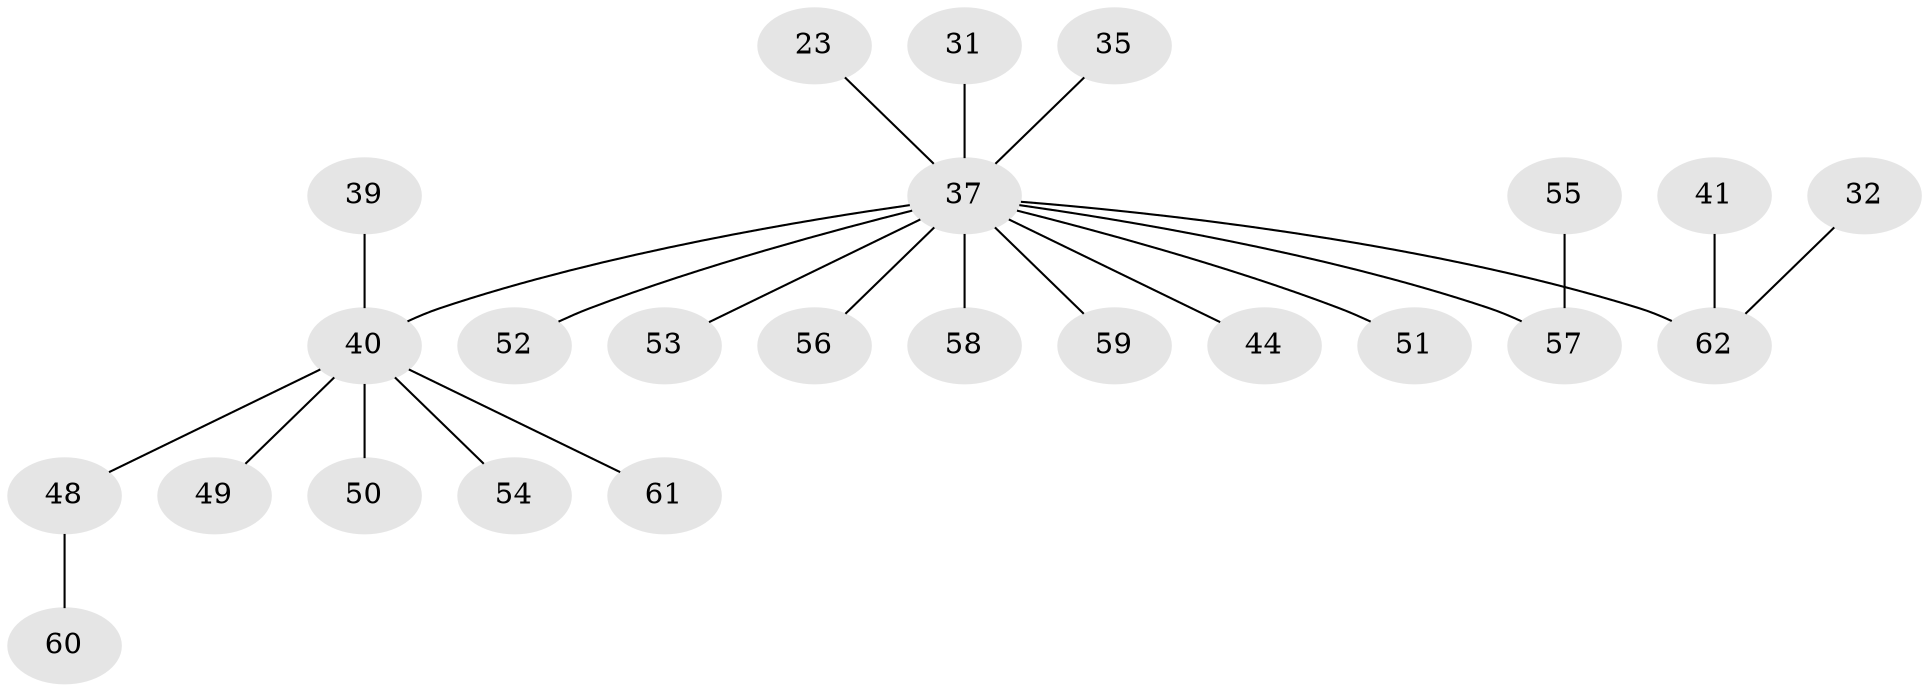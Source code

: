 // original degree distribution, {3: 0.1774193548387097, 4: 0.08064516129032258, 6: 0.016129032258064516, 7: 0.016129032258064516, 2: 0.22580645161290322, 5: 0.016129032258064516, 1: 0.46774193548387094}
// Generated by graph-tools (version 1.1) at 2025/44/03/04/25 21:44:25]
// undirected, 24 vertices, 23 edges
graph export_dot {
graph [start="1"]
  node [color=gray90,style=filled];
  23;
  31;
  32;
  35 [super="+16"];
  37 [super="+9+28+10"];
  39;
  40 [super="+3+13"];
  41;
  44 [super="+27"];
  48 [super="+45"];
  49 [super="+46"];
  50 [super="+19"];
  51;
  52 [super="+43+47"];
  53 [super="+42"];
  54;
  55;
  56 [super="+30+36"];
  57 [super="+11+15+34"];
  58 [super="+21"];
  59;
  60;
  61 [super="+20+38"];
  62 [super="+12"];
  23 -- 37;
  31 -- 37;
  32 -- 62;
  35 -- 37;
  37 -- 62 [weight=2];
  37 -- 40 [weight=3];
  37 -- 59;
  37 -- 51;
  37 -- 57;
  37 -- 56;
  37 -- 58;
  37 -- 44;
  37 -- 53;
  37 -- 52;
  39 -- 40;
  40 -- 54;
  40 -- 48;
  40 -- 61;
  40 -- 50;
  40 -- 49;
  41 -- 62;
  48 -- 60;
  55 -- 57;
}

